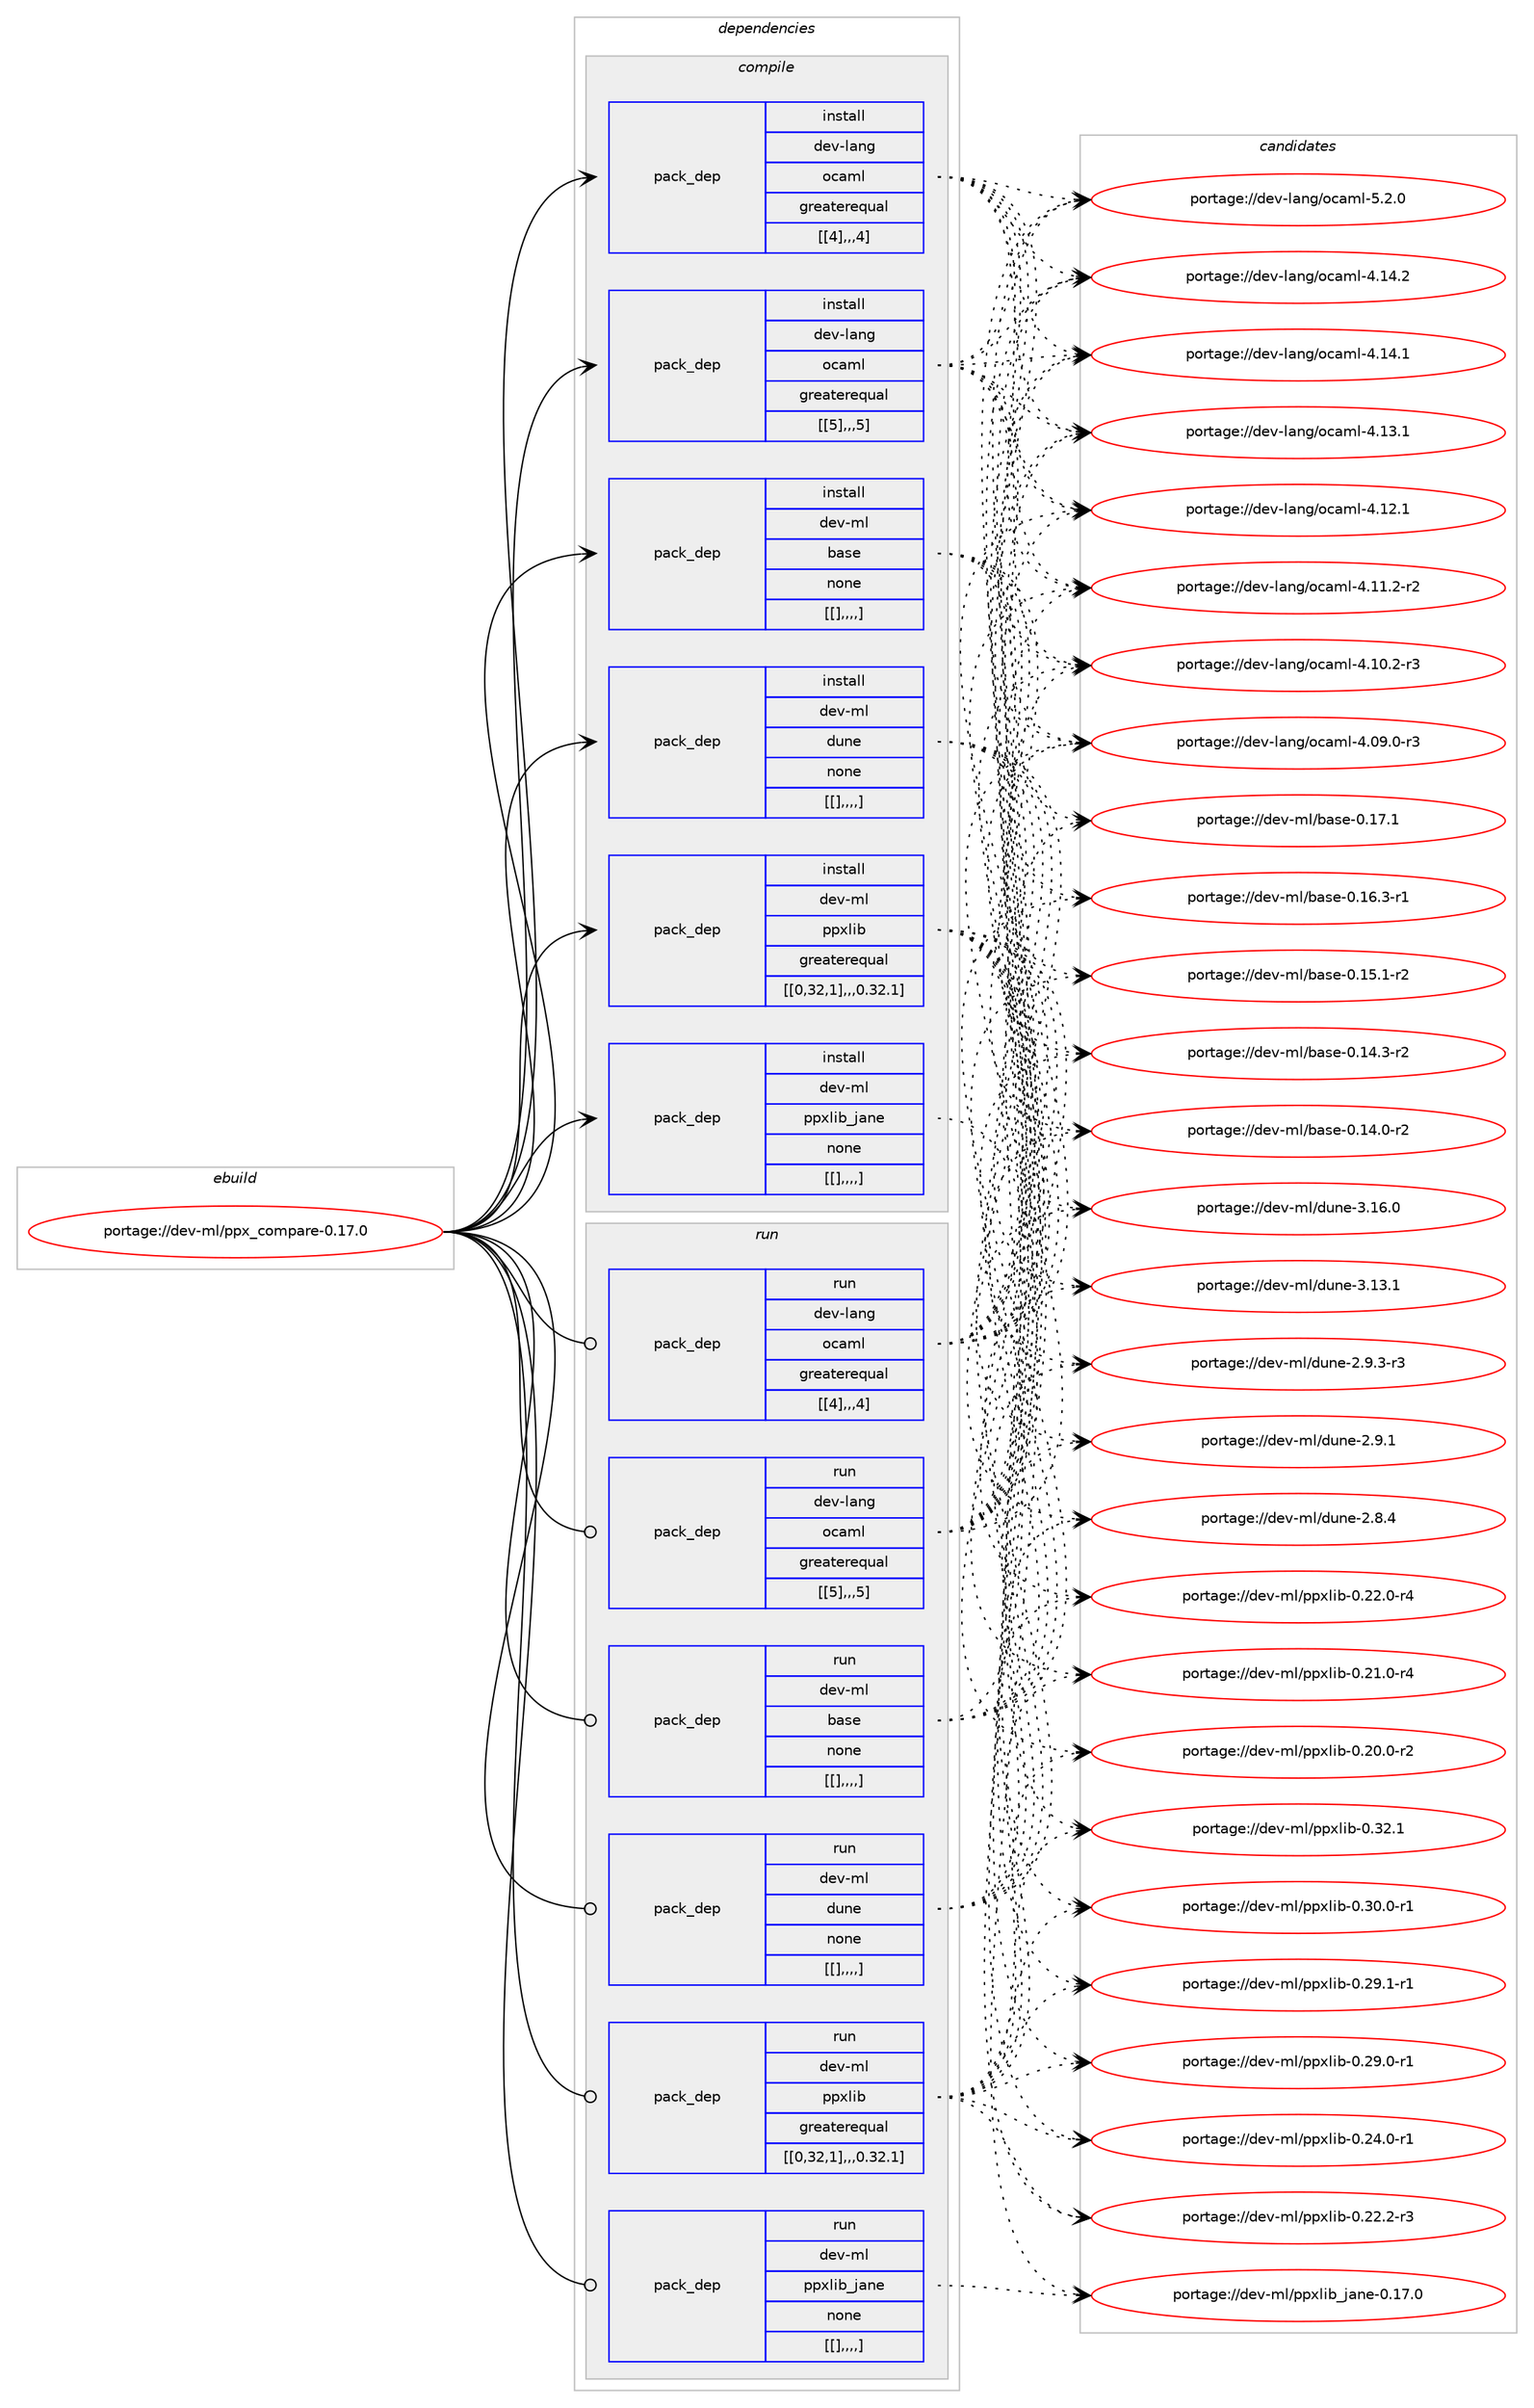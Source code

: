 digraph prolog {

# *************
# Graph options
# *************

newrank=true;
concentrate=true;
compound=true;
graph [rankdir=LR,fontname=Helvetica,fontsize=10,ranksep=1.5];#, ranksep=2.5, nodesep=0.2];
edge  [arrowhead=vee];
node  [fontname=Helvetica,fontsize=10];

# **********
# The ebuild
# **********

subgraph cluster_leftcol {
color=gray;
label=<<i>ebuild</i>>;
id [label="portage://dev-ml/ppx_compare-0.17.0", color=red, width=4, href="../dev-ml/ppx_compare-0.17.0.svg"];
}

# ****************
# The dependencies
# ****************

subgraph cluster_midcol {
color=gray;
label=<<i>dependencies</i>>;
subgraph cluster_compile {
fillcolor="#eeeeee";
style=filled;
label=<<i>compile</i>>;
subgraph pack91747 {
dependency123180 [label=<<TABLE BORDER="0" CELLBORDER="1" CELLSPACING="0" CELLPADDING="4" WIDTH="220"><TR><TD ROWSPAN="6" CELLPADDING="30">pack_dep</TD></TR><TR><TD WIDTH="110">install</TD></TR><TR><TD>dev-lang</TD></TR><TR><TD>ocaml</TD></TR><TR><TD>greaterequal</TD></TR><TR><TD>[[4],,,4]</TD></TR></TABLE>>, shape=none, color=blue];
}
id:e -> dependency123180:w [weight=20,style="solid",arrowhead="vee"];
subgraph pack91748 {
dependency123181 [label=<<TABLE BORDER="0" CELLBORDER="1" CELLSPACING="0" CELLPADDING="4" WIDTH="220"><TR><TD ROWSPAN="6" CELLPADDING="30">pack_dep</TD></TR><TR><TD WIDTH="110">install</TD></TR><TR><TD>dev-lang</TD></TR><TR><TD>ocaml</TD></TR><TR><TD>greaterequal</TD></TR><TR><TD>[[5],,,5]</TD></TR></TABLE>>, shape=none, color=blue];
}
id:e -> dependency123181:w [weight=20,style="solid",arrowhead="vee"];
subgraph pack91749 {
dependency123182 [label=<<TABLE BORDER="0" CELLBORDER="1" CELLSPACING="0" CELLPADDING="4" WIDTH="220"><TR><TD ROWSPAN="6" CELLPADDING="30">pack_dep</TD></TR><TR><TD WIDTH="110">install</TD></TR><TR><TD>dev-ml</TD></TR><TR><TD>base</TD></TR><TR><TD>none</TD></TR><TR><TD>[[],,,,]</TD></TR></TABLE>>, shape=none, color=blue];
}
id:e -> dependency123182:w [weight=20,style="solid",arrowhead="vee"];
subgraph pack91750 {
dependency123183 [label=<<TABLE BORDER="0" CELLBORDER="1" CELLSPACING="0" CELLPADDING="4" WIDTH="220"><TR><TD ROWSPAN="6" CELLPADDING="30">pack_dep</TD></TR><TR><TD WIDTH="110">install</TD></TR><TR><TD>dev-ml</TD></TR><TR><TD>dune</TD></TR><TR><TD>none</TD></TR><TR><TD>[[],,,,]</TD></TR></TABLE>>, shape=none, color=blue];
}
id:e -> dependency123183:w [weight=20,style="solid",arrowhead="vee"];
subgraph pack91751 {
dependency123184 [label=<<TABLE BORDER="0" CELLBORDER="1" CELLSPACING="0" CELLPADDING="4" WIDTH="220"><TR><TD ROWSPAN="6" CELLPADDING="30">pack_dep</TD></TR><TR><TD WIDTH="110">install</TD></TR><TR><TD>dev-ml</TD></TR><TR><TD>ppxlib</TD></TR><TR><TD>greaterequal</TD></TR><TR><TD>[[0,32,1],,,0.32.1]</TD></TR></TABLE>>, shape=none, color=blue];
}
id:e -> dependency123184:w [weight=20,style="solid",arrowhead="vee"];
subgraph pack91752 {
dependency123185 [label=<<TABLE BORDER="0" CELLBORDER="1" CELLSPACING="0" CELLPADDING="4" WIDTH="220"><TR><TD ROWSPAN="6" CELLPADDING="30">pack_dep</TD></TR><TR><TD WIDTH="110">install</TD></TR><TR><TD>dev-ml</TD></TR><TR><TD>ppxlib_jane</TD></TR><TR><TD>none</TD></TR><TR><TD>[[],,,,]</TD></TR></TABLE>>, shape=none, color=blue];
}
id:e -> dependency123185:w [weight=20,style="solid",arrowhead="vee"];
}
subgraph cluster_compileandrun {
fillcolor="#eeeeee";
style=filled;
label=<<i>compile and run</i>>;
}
subgraph cluster_run {
fillcolor="#eeeeee";
style=filled;
label=<<i>run</i>>;
subgraph pack91753 {
dependency123186 [label=<<TABLE BORDER="0" CELLBORDER="1" CELLSPACING="0" CELLPADDING="4" WIDTH="220"><TR><TD ROWSPAN="6" CELLPADDING="30">pack_dep</TD></TR><TR><TD WIDTH="110">run</TD></TR><TR><TD>dev-lang</TD></TR><TR><TD>ocaml</TD></TR><TR><TD>greaterequal</TD></TR><TR><TD>[[4],,,4]</TD></TR></TABLE>>, shape=none, color=blue];
}
id:e -> dependency123186:w [weight=20,style="solid",arrowhead="odot"];
subgraph pack91754 {
dependency123187 [label=<<TABLE BORDER="0" CELLBORDER="1" CELLSPACING="0" CELLPADDING="4" WIDTH="220"><TR><TD ROWSPAN="6" CELLPADDING="30">pack_dep</TD></TR><TR><TD WIDTH="110">run</TD></TR><TR><TD>dev-lang</TD></TR><TR><TD>ocaml</TD></TR><TR><TD>greaterequal</TD></TR><TR><TD>[[5],,,5]</TD></TR></TABLE>>, shape=none, color=blue];
}
id:e -> dependency123187:w [weight=20,style="solid",arrowhead="odot"];
subgraph pack91755 {
dependency123188 [label=<<TABLE BORDER="0" CELLBORDER="1" CELLSPACING="0" CELLPADDING="4" WIDTH="220"><TR><TD ROWSPAN="6" CELLPADDING="30">pack_dep</TD></TR><TR><TD WIDTH="110">run</TD></TR><TR><TD>dev-ml</TD></TR><TR><TD>base</TD></TR><TR><TD>none</TD></TR><TR><TD>[[],,,,]</TD></TR></TABLE>>, shape=none, color=blue];
}
id:e -> dependency123188:w [weight=20,style="solid",arrowhead="odot"];
subgraph pack91756 {
dependency123189 [label=<<TABLE BORDER="0" CELLBORDER="1" CELLSPACING="0" CELLPADDING="4" WIDTH="220"><TR><TD ROWSPAN="6" CELLPADDING="30">pack_dep</TD></TR><TR><TD WIDTH="110">run</TD></TR><TR><TD>dev-ml</TD></TR><TR><TD>dune</TD></TR><TR><TD>none</TD></TR><TR><TD>[[],,,,]</TD></TR></TABLE>>, shape=none, color=blue];
}
id:e -> dependency123189:w [weight=20,style="solid",arrowhead="odot"];
subgraph pack91757 {
dependency123190 [label=<<TABLE BORDER="0" CELLBORDER="1" CELLSPACING="0" CELLPADDING="4" WIDTH="220"><TR><TD ROWSPAN="6" CELLPADDING="30">pack_dep</TD></TR><TR><TD WIDTH="110">run</TD></TR><TR><TD>dev-ml</TD></TR><TR><TD>ppxlib</TD></TR><TR><TD>greaterequal</TD></TR><TR><TD>[[0,32,1],,,0.32.1]</TD></TR></TABLE>>, shape=none, color=blue];
}
id:e -> dependency123190:w [weight=20,style="solid",arrowhead="odot"];
subgraph pack91758 {
dependency123191 [label=<<TABLE BORDER="0" CELLBORDER="1" CELLSPACING="0" CELLPADDING="4" WIDTH="220"><TR><TD ROWSPAN="6" CELLPADDING="30">pack_dep</TD></TR><TR><TD WIDTH="110">run</TD></TR><TR><TD>dev-ml</TD></TR><TR><TD>ppxlib_jane</TD></TR><TR><TD>none</TD></TR><TR><TD>[[],,,,]</TD></TR></TABLE>>, shape=none, color=blue];
}
id:e -> dependency123191:w [weight=20,style="solid",arrowhead="odot"];
}
}

# **************
# The candidates
# **************

subgraph cluster_choices {
rank=same;
color=gray;
label=<<i>candidates</i>>;

subgraph choice91747 {
color=black;
nodesep=1;
choice1001011184510897110103471119997109108455346504648 [label="portage://dev-lang/ocaml-5.2.0", color=red, width=4,href="../dev-lang/ocaml-5.2.0.svg"];
choice100101118451089711010347111999710910845524649524650 [label="portage://dev-lang/ocaml-4.14.2", color=red, width=4,href="../dev-lang/ocaml-4.14.2.svg"];
choice100101118451089711010347111999710910845524649524649 [label="portage://dev-lang/ocaml-4.14.1", color=red, width=4,href="../dev-lang/ocaml-4.14.1.svg"];
choice100101118451089711010347111999710910845524649514649 [label="portage://dev-lang/ocaml-4.13.1", color=red, width=4,href="../dev-lang/ocaml-4.13.1.svg"];
choice100101118451089711010347111999710910845524649504649 [label="portage://dev-lang/ocaml-4.12.1", color=red, width=4,href="../dev-lang/ocaml-4.12.1.svg"];
choice1001011184510897110103471119997109108455246494946504511450 [label="portage://dev-lang/ocaml-4.11.2-r2", color=red, width=4,href="../dev-lang/ocaml-4.11.2-r2.svg"];
choice1001011184510897110103471119997109108455246494846504511451 [label="portage://dev-lang/ocaml-4.10.2-r3", color=red, width=4,href="../dev-lang/ocaml-4.10.2-r3.svg"];
choice1001011184510897110103471119997109108455246485746484511451 [label="portage://dev-lang/ocaml-4.09.0-r3", color=red, width=4,href="../dev-lang/ocaml-4.09.0-r3.svg"];
dependency123180:e -> choice1001011184510897110103471119997109108455346504648:w [style=dotted,weight="100"];
dependency123180:e -> choice100101118451089711010347111999710910845524649524650:w [style=dotted,weight="100"];
dependency123180:e -> choice100101118451089711010347111999710910845524649524649:w [style=dotted,weight="100"];
dependency123180:e -> choice100101118451089711010347111999710910845524649514649:w [style=dotted,weight="100"];
dependency123180:e -> choice100101118451089711010347111999710910845524649504649:w [style=dotted,weight="100"];
dependency123180:e -> choice1001011184510897110103471119997109108455246494946504511450:w [style=dotted,weight="100"];
dependency123180:e -> choice1001011184510897110103471119997109108455246494846504511451:w [style=dotted,weight="100"];
dependency123180:e -> choice1001011184510897110103471119997109108455246485746484511451:w [style=dotted,weight="100"];
}
subgraph choice91748 {
color=black;
nodesep=1;
choice1001011184510897110103471119997109108455346504648 [label="portage://dev-lang/ocaml-5.2.0", color=red, width=4,href="../dev-lang/ocaml-5.2.0.svg"];
choice100101118451089711010347111999710910845524649524650 [label="portage://dev-lang/ocaml-4.14.2", color=red, width=4,href="../dev-lang/ocaml-4.14.2.svg"];
choice100101118451089711010347111999710910845524649524649 [label="portage://dev-lang/ocaml-4.14.1", color=red, width=4,href="../dev-lang/ocaml-4.14.1.svg"];
choice100101118451089711010347111999710910845524649514649 [label="portage://dev-lang/ocaml-4.13.1", color=red, width=4,href="../dev-lang/ocaml-4.13.1.svg"];
choice100101118451089711010347111999710910845524649504649 [label="portage://dev-lang/ocaml-4.12.1", color=red, width=4,href="../dev-lang/ocaml-4.12.1.svg"];
choice1001011184510897110103471119997109108455246494946504511450 [label="portage://dev-lang/ocaml-4.11.2-r2", color=red, width=4,href="../dev-lang/ocaml-4.11.2-r2.svg"];
choice1001011184510897110103471119997109108455246494846504511451 [label="portage://dev-lang/ocaml-4.10.2-r3", color=red, width=4,href="../dev-lang/ocaml-4.10.2-r3.svg"];
choice1001011184510897110103471119997109108455246485746484511451 [label="portage://dev-lang/ocaml-4.09.0-r3", color=red, width=4,href="../dev-lang/ocaml-4.09.0-r3.svg"];
dependency123181:e -> choice1001011184510897110103471119997109108455346504648:w [style=dotted,weight="100"];
dependency123181:e -> choice100101118451089711010347111999710910845524649524650:w [style=dotted,weight="100"];
dependency123181:e -> choice100101118451089711010347111999710910845524649524649:w [style=dotted,weight="100"];
dependency123181:e -> choice100101118451089711010347111999710910845524649514649:w [style=dotted,weight="100"];
dependency123181:e -> choice100101118451089711010347111999710910845524649504649:w [style=dotted,weight="100"];
dependency123181:e -> choice1001011184510897110103471119997109108455246494946504511450:w [style=dotted,weight="100"];
dependency123181:e -> choice1001011184510897110103471119997109108455246494846504511451:w [style=dotted,weight="100"];
dependency123181:e -> choice1001011184510897110103471119997109108455246485746484511451:w [style=dotted,weight="100"];
}
subgraph choice91749 {
color=black;
nodesep=1;
choice1001011184510910847989711510145484649554649 [label="portage://dev-ml/base-0.17.1", color=red, width=4,href="../dev-ml/base-0.17.1.svg"];
choice10010111845109108479897115101454846495446514511449 [label="portage://dev-ml/base-0.16.3-r1", color=red, width=4,href="../dev-ml/base-0.16.3-r1.svg"];
choice10010111845109108479897115101454846495346494511450 [label="portage://dev-ml/base-0.15.1-r2", color=red, width=4,href="../dev-ml/base-0.15.1-r2.svg"];
choice10010111845109108479897115101454846495246514511450 [label="portage://dev-ml/base-0.14.3-r2", color=red, width=4,href="../dev-ml/base-0.14.3-r2.svg"];
choice10010111845109108479897115101454846495246484511450 [label="portage://dev-ml/base-0.14.0-r2", color=red, width=4,href="../dev-ml/base-0.14.0-r2.svg"];
dependency123182:e -> choice1001011184510910847989711510145484649554649:w [style=dotted,weight="100"];
dependency123182:e -> choice10010111845109108479897115101454846495446514511449:w [style=dotted,weight="100"];
dependency123182:e -> choice10010111845109108479897115101454846495346494511450:w [style=dotted,weight="100"];
dependency123182:e -> choice10010111845109108479897115101454846495246514511450:w [style=dotted,weight="100"];
dependency123182:e -> choice10010111845109108479897115101454846495246484511450:w [style=dotted,weight="100"];
}
subgraph choice91750 {
color=black;
nodesep=1;
choice100101118451091084710011711010145514649544648 [label="portage://dev-ml/dune-3.16.0", color=red, width=4,href="../dev-ml/dune-3.16.0.svg"];
choice100101118451091084710011711010145514649514649 [label="portage://dev-ml/dune-3.13.1", color=red, width=4,href="../dev-ml/dune-3.13.1.svg"];
choice10010111845109108471001171101014550465746514511451 [label="portage://dev-ml/dune-2.9.3-r3", color=red, width=4,href="../dev-ml/dune-2.9.3-r3.svg"];
choice1001011184510910847100117110101455046574649 [label="portage://dev-ml/dune-2.9.1", color=red, width=4,href="../dev-ml/dune-2.9.1.svg"];
choice1001011184510910847100117110101455046564652 [label="portage://dev-ml/dune-2.8.4", color=red, width=4,href="../dev-ml/dune-2.8.4.svg"];
dependency123183:e -> choice100101118451091084710011711010145514649544648:w [style=dotted,weight="100"];
dependency123183:e -> choice100101118451091084710011711010145514649514649:w [style=dotted,weight="100"];
dependency123183:e -> choice10010111845109108471001171101014550465746514511451:w [style=dotted,weight="100"];
dependency123183:e -> choice1001011184510910847100117110101455046574649:w [style=dotted,weight="100"];
dependency123183:e -> choice1001011184510910847100117110101455046564652:w [style=dotted,weight="100"];
}
subgraph choice91751 {
color=black;
nodesep=1;
choice10010111845109108471121121201081059845484651504649 [label="portage://dev-ml/ppxlib-0.32.1", color=red, width=4,href="../dev-ml/ppxlib-0.32.1.svg"];
choice100101118451091084711211212010810598454846514846484511449 [label="portage://dev-ml/ppxlib-0.30.0-r1", color=red, width=4,href="../dev-ml/ppxlib-0.30.0-r1.svg"];
choice100101118451091084711211212010810598454846505746494511449 [label="portage://dev-ml/ppxlib-0.29.1-r1", color=red, width=4,href="../dev-ml/ppxlib-0.29.1-r1.svg"];
choice100101118451091084711211212010810598454846505746484511449 [label="portage://dev-ml/ppxlib-0.29.0-r1", color=red, width=4,href="../dev-ml/ppxlib-0.29.0-r1.svg"];
choice100101118451091084711211212010810598454846505246484511449 [label="portage://dev-ml/ppxlib-0.24.0-r1", color=red, width=4,href="../dev-ml/ppxlib-0.24.0-r1.svg"];
choice100101118451091084711211212010810598454846505046504511451 [label="portage://dev-ml/ppxlib-0.22.2-r3", color=red, width=4,href="../dev-ml/ppxlib-0.22.2-r3.svg"];
choice100101118451091084711211212010810598454846505046484511452 [label="portage://dev-ml/ppxlib-0.22.0-r4", color=red, width=4,href="../dev-ml/ppxlib-0.22.0-r4.svg"];
choice100101118451091084711211212010810598454846504946484511452 [label="portage://dev-ml/ppxlib-0.21.0-r4", color=red, width=4,href="../dev-ml/ppxlib-0.21.0-r4.svg"];
choice100101118451091084711211212010810598454846504846484511450 [label="portage://dev-ml/ppxlib-0.20.0-r2", color=red, width=4,href="../dev-ml/ppxlib-0.20.0-r2.svg"];
dependency123184:e -> choice10010111845109108471121121201081059845484651504649:w [style=dotted,weight="100"];
dependency123184:e -> choice100101118451091084711211212010810598454846514846484511449:w [style=dotted,weight="100"];
dependency123184:e -> choice100101118451091084711211212010810598454846505746494511449:w [style=dotted,weight="100"];
dependency123184:e -> choice100101118451091084711211212010810598454846505746484511449:w [style=dotted,weight="100"];
dependency123184:e -> choice100101118451091084711211212010810598454846505246484511449:w [style=dotted,weight="100"];
dependency123184:e -> choice100101118451091084711211212010810598454846505046504511451:w [style=dotted,weight="100"];
dependency123184:e -> choice100101118451091084711211212010810598454846505046484511452:w [style=dotted,weight="100"];
dependency123184:e -> choice100101118451091084711211212010810598454846504946484511452:w [style=dotted,weight="100"];
dependency123184:e -> choice100101118451091084711211212010810598454846504846484511450:w [style=dotted,weight="100"];
}
subgraph choice91752 {
color=black;
nodesep=1;
choice100101118451091084711211212010810598951069711010145484649554648 [label="portage://dev-ml/ppxlib_jane-0.17.0", color=red, width=4,href="../dev-ml/ppxlib_jane-0.17.0.svg"];
dependency123185:e -> choice100101118451091084711211212010810598951069711010145484649554648:w [style=dotted,weight="100"];
}
subgraph choice91753 {
color=black;
nodesep=1;
choice1001011184510897110103471119997109108455346504648 [label="portage://dev-lang/ocaml-5.2.0", color=red, width=4,href="../dev-lang/ocaml-5.2.0.svg"];
choice100101118451089711010347111999710910845524649524650 [label="portage://dev-lang/ocaml-4.14.2", color=red, width=4,href="../dev-lang/ocaml-4.14.2.svg"];
choice100101118451089711010347111999710910845524649524649 [label="portage://dev-lang/ocaml-4.14.1", color=red, width=4,href="../dev-lang/ocaml-4.14.1.svg"];
choice100101118451089711010347111999710910845524649514649 [label="portage://dev-lang/ocaml-4.13.1", color=red, width=4,href="../dev-lang/ocaml-4.13.1.svg"];
choice100101118451089711010347111999710910845524649504649 [label="portage://dev-lang/ocaml-4.12.1", color=red, width=4,href="../dev-lang/ocaml-4.12.1.svg"];
choice1001011184510897110103471119997109108455246494946504511450 [label="portage://dev-lang/ocaml-4.11.2-r2", color=red, width=4,href="../dev-lang/ocaml-4.11.2-r2.svg"];
choice1001011184510897110103471119997109108455246494846504511451 [label="portage://dev-lang/ocaml-4.10.2-r3", color=red, width=4,href="../dev-lang/ocaml-4.10.2-r3.svg"];
choice1001011184510897110103471119997109108455246485746484511451 [label="portage://dev-lang/ocaml-4.09.0-r3", color=red, width=4,href="../dev-lang/ocaml-4.09.0-r3.svg"];
dependency123186:e -> choice1001011184510897110103471119997109108455346504648:w [style=dotted,weight="100"];
dependency123186:e -> choice100101118451089711010347111999710910845524649524650:w [style=dotted,weight="100"];
dependency123186:e -> choice100101118451089711010347111999710910845524649524649:w [style=dotted,weight="100"];
dependency123186:e -> choice100101118451089711010347111999710910845524649514649:w [style=dotted,weight="100"];
dependency123186:e -> choice100101118451089711010347111999710910845524649504649:w [style=dotted,weight="100"];
dependency123186:e -> choice1001011184510897110103471119997109108455246494946504511450:w [style=dotted,weight="100"];
dependency123186:e -> choice1001011184510897110103471119997109108455246494846504511451:w [style=dotted,weight="100"];
dependency123186:e -> choice1001011184510897110103471119997109108455246485746484511451:w [style=dotted,weight="100"];
}
subgraph choice91754 {
color=black;
nodesep=1;
choice1001011184510897110103471119997109108455346504648 [label="portage://dev-lang/ocaml-5.2.0", color=red, width=4,href="../dev-lang/ocaml-5.2.0.svg"];
choice100101118451089711010347111999710910845524649524650 [label="portage://dev-lang/ocaml-4.14.2", color=red, width=4,href="../dev-lang/ocaml-4.14.2.svg"];
choice100101118451089711010347111999710910845524649524649 [label="portage://dev-lang/ocaml-4.14.1", color=red, width=4,href="../dev-lang/ocaml-4.14.1.svg"];
choice100101118451089711010347111999710910845524649514649 [label="portage://dev-lang/ocaml-4.13.1", color=red, width=4,href="../dev-lang/ocaml-4.13.1.svg"];
choice100101118451089711010347111999710910845524649504649 [label="portage://dev-lang/ocaml-4.12.1", color=red, width=4,href="../dev-lang/ocaml-4.12.1.svg"];
choice1001011184510897110103471119997109108455246494946504511450 [label="portage://dev-lang/ocaml-4.11.2-r2", color=red, width=4,href="../dev-lang/ocaml-4.11.2-r2.svg"];
choice1001011184510897110103471119997109108455246494846504511451 [label="portage://dev-lang/ocaml-4.10.2-r3", color=red, width=4,href="../dev-lang/ocaml-4.10.2-r3.svg"];
choice1001011184510897110103471119997109108455246485746484511451 [label="portage://dev-lang/ocaml-4.09.0-r3", color=red, width=4,href="../dev-lang/ocaml-4.09.0-r3.svg"];
dependency123187:e -> choice1001011184510897110103471119997109108455346504648:w [style=dotted,weight="100"];
dependency123187:e -> choice100101118451089711010347111999710910845524649524650:w [style=dotted,weight="100"];
dependency123187:e -> choice100101118451089711010347111999710910845524649524649:w [style=dotted,weight="100"];
dependency123187:e -> choice100101118451089711010347111999710910845524649514649:w [style=dotted,weight="100"];
dependency123187:e -> choice100101118451089711010347111999710910845524649504649:w [style=dotted,weight="100"];
dependency123187:e -> choice1001011184510897110103471119997109108455246494946504511450:w [style=dotted,weight="100"];
dependency123187:e -> choice1001011184510897110103471119997109108455246494846504511451:w [style=dotted,weight="100"];
dependency123187:e -> choice1001011184510897110103471119997109108455246485746484511451:w [style=dotted,weight="100"];
}
subgraph choice91755 {
color=black;
nodesep=1;
choice1001011184510910847989711510145484649554649 [label="portage://dev-ml/base-0.17.1", color=red, width=4,href="../dev-ml/base-0.17.1.svg"];
choice10010111845109108479897115101454846495446514511449 [label="portage://dev-ml/base-0.16.3-r1", color=red, width=4,href="../dev-ml/base-0.16.3-r1.svg"];
choice10010111845109108479897115101454846495346494511450 [label="portage://dev-ml/base-0.15.1-r2", color=red, width=4,href="../dev-ml/base-0.15.1-r2.svg"];
choice10010111845109108479897115101454846495246514511450 [label="portage://dev-ml/base-0.14.3-r2", color=red, width=4,href="../dev-ml/base-0.14.3-r2.svg"];
choice10010111845109108479897115101454846495246484511450 [label="portage://dev-ml/base-0.14.0-r2", color=red, width=4,href="../dev-ml/base-0.14.0-r2.svg"];
dependency123188:e -> choice1001011184510910847989711510145484649554649:w [style=dotted,weight="100"];
dependency123188:e -> choice10010111845109108479897115101454846495446514511449:w [style=dotted,weight="100"];
dependency123188:e -> choice10010111845109108479897115101454846495346494511450:w [style=dotted,weight="100"];
dependency123188:e -> choice10010111845109108479897115101454846495246514511450:w [style=dotted,weight="100"];
dependency123188:e -> choice10010111845109108479897115101454846495246484511450:w [style=dotted,weight="100"];
}
subgraph choice91756 {
color=black;
nodesep=1;
choice100101118451091084710011711010145514649544648 [label="portage://dev-ml/dune-3.16.0", color=red, width=4,href="../dev-ml/dune-3.16.0.svg"];
choice100101118451091084710011711010145514649514649 [label="portage://dev-ml/dune-3.13.1", color=red, width=4,href="../dev-ml/dune-3.13.1.svg"];
choice10010111845109108471001171101014550465746514511451 [label="portage://dev-ml/dune-2.9.3-r3", color=red, width=4,href="../dev-ml/dune-2.9.3-r3.svg"];
choice1001011184510910847100117110101455046574649 [label="portage://dev-ml/dune-2.9.1", color=red, width=4,href="../dev-ml/dune-2.9.1.svg"];
choice1001011184510910847100117110101455046564652 [label="portage://dev-ml/dune-2.8.4", color=red, width=4,href="../dev-ml/dune-2.8.4.svg"];
dependency123189:e -> choice100101118451091084710011711010145514649544648:w [style=dotted,weight="100"];
dependency123189:e -> choice100101118451091084710011711010145514649514649:w [style=dotted,weight="100"];
dependency123189:e -> choice10010111845109108471001171101014550465746514511451:w [style=dotted,weight="100"];
dependency123189:e -> choice1001011184510910847100117110101455046574649:w [style=dotted,weight="100"];
dependency123189:e -> choice1001011184510910847100117110101455046564652:w [style=dotted,weight="100"];
}
subgraph choice91757 {
color=black;
nodesep=1;
choice10010111845109108471121121201081059845484651504649 [label="portage://dev-ml/ppxlib-0.32.1", color=red, width=4,href="../dev-ml/ppxlib-0.32.1.svg"];
choice100101118451091084711211212010810598454846514846484511449 [label="portage://dev-ml/ppxlib-0.30.0-r1", color=red, width=4,href="../dev-ml/ppxlib-0.30.0-r1.svg"];
choice100101118451091084711211212010810598454846505746494511449 [label="portage://dev-ml/ppxlib-0.29.1-r1", color=red, width=4,href="../dev-ml/ppxlib-0.29.1-r1.svg"];
choice100101118451091084711211212010810598454846505746484511449 [label="portage://dev-ml/ppxlib-0.29.0-r1", color=red, width=4,href="../dev-ml/ppxlib-0.29.0-r1.svg"];
choice100101118451091084711211212010810598454846505246484511449 [label="portage://dev-ml/ppxlib-0.24.0-r1", color=red, width=4,href="../dev-ml/ppxlib-0.24.0-r1.svg"];
choice100101118451091084711211212010810598454846505046504511451 [label="portage://dev-ml/ppxlib-0.22.2-r3", color=red, width=4,href="../dev-ml/ppxlib-0.22.2-r3.svg"];
choice100101118451091084711211212010810598454846505046484511452 [label="portage://dev-ml/ppxlib-0.22.0-r4", color=red, width=4,href="../dev-ml/ppxlib-0.22.0-r4.svg"];
choice100101118451091084711211212010810598454846504946484511452 [label="portage://dev-ml/ppxlib-0.21.0-r4", color=red, width=4,href="../dev-ml/ppxlib-0.21.0-r4.svg"];
choice100101118451091084711211212010810598454846504846484511450 [label="portage://dev-ml/ppxlib-0.20.0-r2", color=red, width=4,href="../dev-ml/ppxlib-0.20.0-r2.svg"];
dependency123190:e -> choice10010111845109108471121121201081059845484651504649:w [style=dotted,weight="100"];
dependency123190:e -> choice100101118451091084711211212010810598454846514846484511449:w [style=dotted,weight="100"];
dependency123190:e -> choice100101118451091084711211212010810598454846505746494511449:w [style=dotted,weight="100"];
dependency123190:e -> choice100101118451091084711211212010810598454846505746484511449:w [style=dotted,weight="100"];
dependency123190:e -> choice100101118451091084711211212010810598454846505246484511449:w [style=dotted,weight="100"];
dependency123190:e -> choice100101118451091084711211212010810598454846505046504511451:w [style=dotted,weight="100"];
dependency123190:e -> choice100101118451091084711211212010810598454846505046484511452:w [style=dotted,weight="100"];
dependency123190:e -> choice100101118451091084711211212010810598454846504946484511452:w [style=dotted,weight="100"];
dependency123190:e -> choice100101118451091084711211212010810598454846504846484511450:w [style=dotted,weight="100"];
}
subgraph choice91758 {
color=black;
nodesep=1;
choice100101118451091084711211212010810598951069711010145484649554648 [label="portage://dev-ml/ppxlib_jane-0.17.0", color=red, width=4,href="../dev-ml/ppxlib_jane-0.17.0.svg"];
dependency123191:e -> choice100101118451091084711211212010810598951069711010145484649554648:w [style=dotted,weight="100"];
}
}

}
